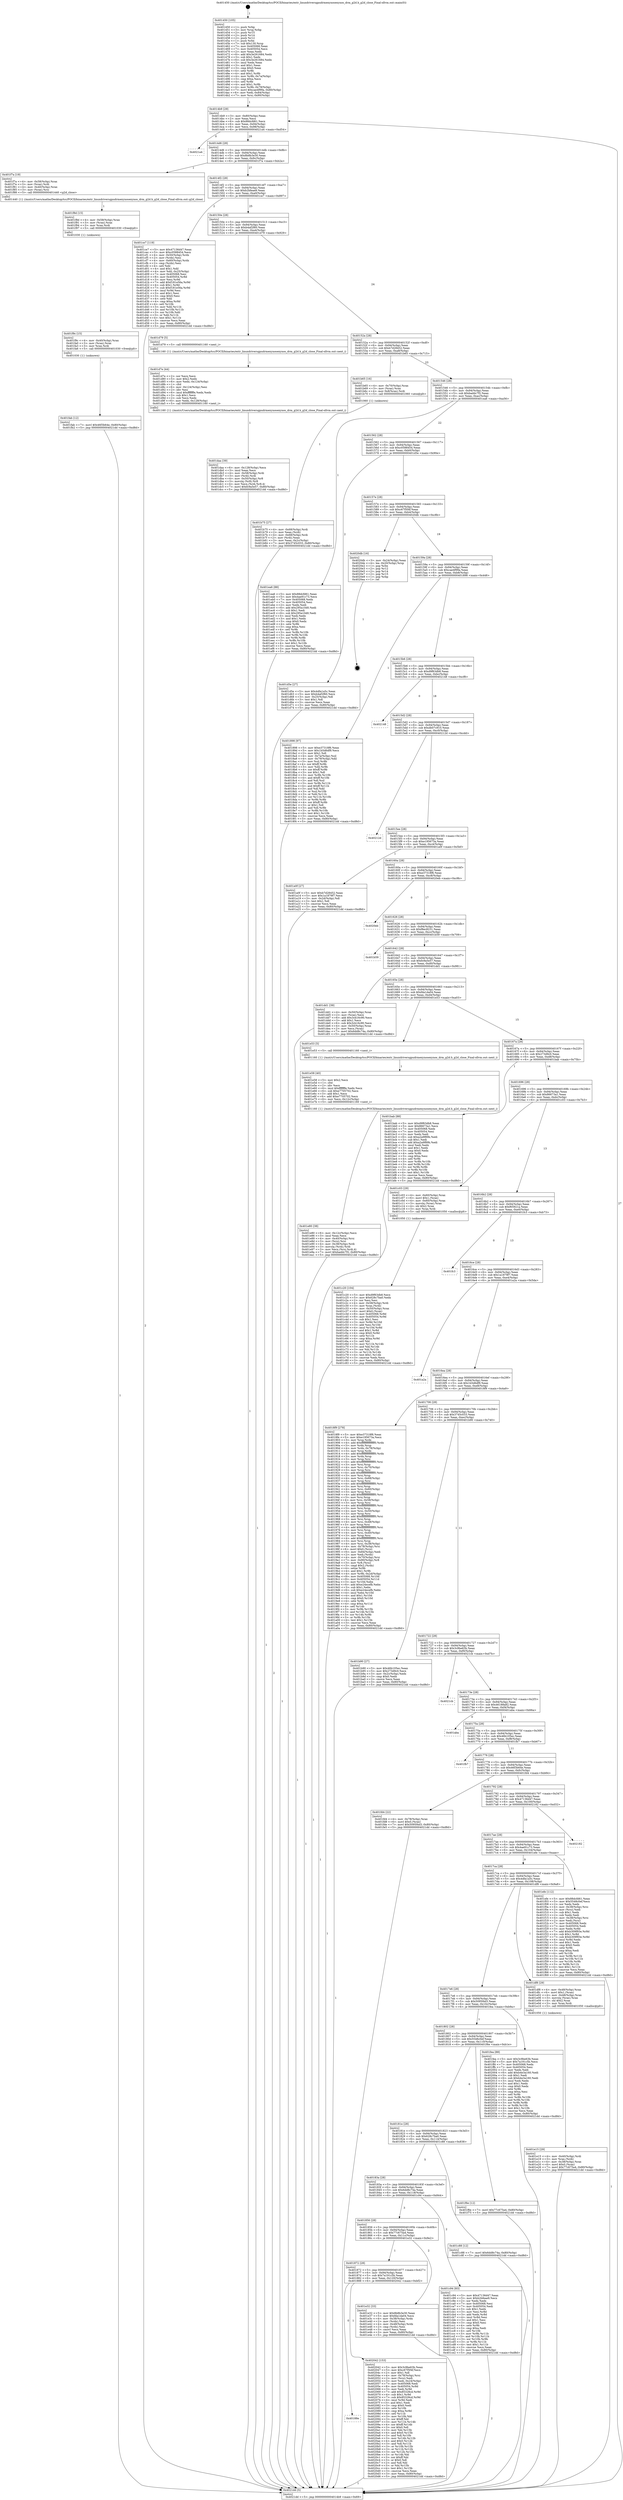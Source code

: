 digraph "0x401450" {
  label = "0x401450 (/mnt/c/Users/mathe/Desktop/tcc/POCII/binaries/extr_linuxdriversgpudrmexynosexynos_drm_g2d.h_g2d_close_Final-ollvm.out::main(0))"
  labelloc = "t"
  node[shape=record]

  Entry [label="",width=0.3,height=0.3,shape=circle,fillcolor=black,style=filled]
  "0x4014b9" [label="{
     0x4014b9 [29]\l
     | [instrs]\l
     &nbsp;&nbsp;0x4014b9 \<+3\>: mov -0x80(%rbp),%eax\l
     &nbsp;&nbsp;0x4014bc \<+2\>: mov %eax,%ecx\l
     &nbsp;&nbsp;0x4014be \<+6\>: sub $0x88dcfd61,%ecx\l
     &nbsp;&nbsp;0x4014c4 \<+6\>: mov %eax,-0x94(%rbp)\l
     &nbsp;&nbsp;0x4014ca \<+6\>: mov %ecx,-0x98(%rbp)\l
     &nbsp;&nbsp;0x4014d0 \<+6\>: je 00000000004021a4 \<main+0xd54\>\l
  }"]
  "0x4021a4" [label="{
     0x4021a4\l
  }", style=dashed]
  "0x4014d6" [label="{
     0x4014d6 [28]\l
     | [instrs]\l
     &nbsp;&nbsp;0x4014d6 \<+5\>: jmp 00000000004014db \<main+0x8b\>\l
     &nbsp;&nbsp;0x4014db \<+6\>: mov -0x94(%rbp),%eax\l
     &nbsp;&nbsp;0x4014e1 \<+5\>: sub $0x8b8b3e30,%eax\l
     &nbsp;&nbsp;0x4014e6 \<+6\>: mov %eax,-0x9c(%rbp)\l
     &nbsp;&nbsp;0x4014ec \<+6\>: je 0000000000401f7a \<main+0xb2a\>\l
  }"]
  Exit [label="",width=0.3,height=0.3,shape=circle,fillcolor=black,style=filled,peripheries=2]
  "0x401f7a" [label="{
     0x401f7a [19]\l
     | [instrs]\l
     &nbsp;&nbsp;0x401f7a \<+4\>: mov -0x58(%rbp),%rax\l
     &nbsp;&nbsp;0x401f7e \<+3\>: mov (%rax),%rdi\l
     &nbsp;&nbsp;0x401f81 \<+4\>: mov -0x40(%rbp),%rax\l
     &nbsp;&nbsp;0x401f85 \<+3\>: mov (%rax),%rsi\l
     &nbsp;&nbsp;0x401f88 \<+5\>: call 0000000000401440 \<g2d_close\>\l
     | [calls]\l
     &nbsp;&nbsp;0x401440 \{1\} (/mnt/c/Users/mathe/Desktop/tcc/POCII/binaries/extr_linuxdriversgpudrmexynosexynos_drm_g2d.h_g2d_close_Final-ollvm.out::g2d_close)\l
  }"]
  "0x4014f2" [label="{
     0x4014f2 [28]\l
     | [instrs]\l
     &nbsp;&nbsp;0x4014f2 \<+5\>: jmp 00000000004014f7 \<main+0xa7\>\l
     &nbsp;&nbsp;0x4014f7 \<+6\>: mov -0x94(%rbp),%eax\l
     &nbsp;&nbsp;0x4014fd \<+5\>: sub $0xb2bfeae9,%eax\l
     &nbsp;&nbsp;0x401502 \<+6\>: mov %eax,-0xa0(%rbp)\l
     &nbsp;&nbsp;0x401508 \<+6\>: je 0000000000401ce7 \<main+0x897\>\l
  }"]
  "0x40188e" [label="{
     0x40188e\l
  }", style=dashed]
  "0x401ce7" [label="{
     0x401ce7 [119]\l
     | [instrs]\l
     &nbsp;&nbsp;0x401ce7 \<+5\>: mov $0x47136d47,%eax\l
     &nbsp;&nbsp;0x401cec \<+5\>: mov $0xc0588454,%ecx\l
     &nbsp;&nbsp;0x401cf1 \<+4\>: mov -0x50(%rbp),%rdx\l
     &nbsp;&nbsp;0x401cf5 \<+2\>: mov (%rdx),%esi\l
     &nbsp;&nbsp;0x401cf7 \<+4\>: mov -0x60(%rbp),%rdx\l
     &nbsp;&nbsp;0x401cfb \<+2\>: cmp (%rdx),%esi\l
     &nbsp;&nbsp;0x401cfd \<+4\>: setl %dil\l
     &nbsp;&nbsp;0x401d01 \<+4\>: and $0x1,%dil\l
     &nbsp;&nbsp;0x401d05 \<+4\>: mov %dil,-0x25(%rbp)\l
     &nbsp;&nbsp;0x401d09 \<+7\>: mov 0x405068,%esi\l
     &nbsp;&nbsp;0x401d10 \<+8\>: mov 0x405054,%r8d\l
     &nbsp;&nbsp;0x401d18 \<+3\>: mov %esi,%r9d\l
     &nbsp;&nbsp;0x401d1b \<+7\>: add $0xf181e56a,%r9d\l
     &nbsp;&nbsp;0x401d22 \<+4\>: sub $0x1,%r9d\l
     &nbsp;&nbsp;0x401d26 \<+7\>: sub $0xf181e56a,%r9d\l
     &nbsp;&nbsp;0x401d2d \<+4\>: imul %r9d,%esi\l
     &nbsp;&nbsp;0x401d31 \<+3\>: and $0x1,%esi\l
     &nbsp;&nbsp;0x401d34 \<+3\>: cmp $0x0,%esi\l
     &nbsp;&nbsp;0x401d37 \<+4\>: sete %dil\l
     &nbsp;&nbsp;0x401d3b \<+4\>: cmp $0xa,%r8d\l
     &nbsp;&nbsp;0x401d3f \<+4\>: setl %r10b\l
     &nbsp;&nbsp;0x401d43 \<+3\>: mov %dil,%r11b\l
     &nbsp;&nbsp;0x401d46 \<+3\>: and %r10b,%r11b\l
     &nbsp;&nbsp;0x401d49 \<+3\>: xor %r10b,%dil\l
     &nbsp;&nbsp;0x401d4c \<+3\>: or %dil,%r11b\l
     &nbsp;&nbsp;0x401d4f \<+4\>: test $0x1,%r11b\l
     &nbsp;&nbsp;0x401d53 \<+3\>: cmovne %ecx,%eax\l
     &nbsp;&nbsp;0x401d56 \<+3\>: mov %eax,-0x80(%rbp)\l
     &nbsp;&nbsp;0x401d59 \<+5\>: jmp 00000000004021dd \<main+0xd8d\>\l
  }"]
  "0x40150e" [label="{
     0x40150e [28]\l
     | [instrs]\l
     &nbsp;&nbsp;0x40150e \<+5\>: jmp 0000000000401513 \<main+0xc3\>\l
     &nbsp;&nbsp;0x401513 \<+6\>: mov -0x94(%rbp),%eax\l
     &nbsp;&nbsp;0x401519 \<+5\>: sub $0xb4af2f60,%eax\l
     &nbsp;&nbsp;0x40151e \<+6\>: mov %eax,-0xa4(%rbp)\l
     &nbsp;&nbsp;0x401524 \<+6\>: je 0000000000401d79 \<main+0x929\>\l
  }"]
  "0x402042" [label="{
     0x402042 [153]\l
     | [instrs]\l
     &nbsp;&nbsp;0x402042 \<+5\>: mov $0x3c9be63b,%eax\l
     &nbsp;&nbsp;0x402047 \<+5\>: mov $0xc67f5f4f,%ecx\l
     &nbsp;&nbsp;0x40204c \<+2\>: mov $0x1,%dl\l
     &nbsp;&nbsp;0x40204e \<+4\>: mov -0x78(%rbp),%rsi\l
     &nbsp;&nbsp;0x402052 \<+2\>: mov (%rsi),%edi\l
     &nbsp;&nbsp;0x402054 \<+3\>: mov %edi,-0x24(%rbp)\l
     &nbsp;&nbsp;0x402057 \<+7\>: mov 0x405068,%edi\l
     &nbsp;&nbsp;0x40205e \<+8\>: mov 0x405054,%r8d\l
     &nbsp;&nbsp;0x402066 \<+3\>: mov %edi,%r9d\l
     &nbsp;&nbsp;0x402069 \<+7\>: add $0x85328cd,%r9d\l
     &nbsp;&nbsp;0x402070 \<+4\>: sub $0x1,%r9d\l
     &nbsp;&nbsp;0x402074 \<+7\>: sub $0x85328cd,%r9d\l
     &nbsp;&nbsp;0x40207b \<+4\>: imul %r9d,%edi\l
     &nbsp;&nbsp;0x40207f \<+3\>: and $0x1,%edi\l
     &nbsp;&nbsp;0x402082 \<+3\>: cmp $0x0,%edi\l
     &nbsp;&nbsp;0x402085 \<+4\>: sete %r10b\l
     &nbsp;&nbsp;0x402089 \<+4\>: cmp $0xa,%r8d\l
     &nbsp;&nbsp;0x40208d \<+4\>: setl %r11b\l
     &nbsp;&nbsp;0x402091 \<+3\>: mov %r10b,%bl\l
     &nbsp;&nbsp;0x402094 \<+3\>: xor $0xff,%bl\l
     &nbsp;&nbsp;0x402097 \<+3\>: mov %r11b,%r14b\l
     &nbsp;&nbsp;0x40209a \<+4\>: xor $0xff,%r14b\l
     &nbsp;&nbsp;0x40209e \<+3\>: xor $0x0,%dl\l
     &nbsp;&nbsp;0x4020a1 \<+3\>: mov %bl,%r15b\l
     &nbsp;&nbsp;0x4020a4 \<+4\>: and $0x0,%r15b\l
     &nbsp;&nbsp;0x4020a8 \<+3\>: and %dl,%r10b\l
     &nbsp;&nbsp;0x4020ab \<+3\>: mov %r14b,%r12b\l
     &nbsp;&nbsp;0x4020ae \<+4\>: and $0x0,%r12b\l
     &nbsp;&nbsp;0x4020b2 \<+3\>: and %dl,%r11b\l
     &nbsp;&nbsp;0x4020b5 \<+3\>: or %r10b,%r15b\l
     &nbsp;&nbsp;0x4020b8 \<+3\>: or %r11b,%r12b\l
     &nbsp;&nbsp;0x4020bb \<+3\>: xor %r12b,%r15b\l
     &nbsp;&nbsp;0x4020be \<+3\>: or %r14b,%bl\l
     &nbsp;&nbsp;0x4020c1 \<+3\>: xor $0xff,%bl\l
     &nbsp;&nbsp;0x4020c4 \<+3\>: or $0x0,%dl\l
     &nbsp;&nbsp;0x4020c7 \<+2\>: and %dl,%bl\l
     &nbsp;&nbsp;0x4020c9 \<+3\>: or %bl,%r15b\l
     &nbsp;&nbsp;0x4020cc \<+4\>: test $0x1,%r15b\l
     &nbsp;&nbsp;0x4020d0 \<+3\>: cmovne %ecx,%eax\l
     &nbsp;&nbsp;0x4020d3 \<+3\>: mov %eax,-0x80(%rbp)\l
     &nbsp;&nbsp;0x4020d6 \<+5\>: jmp 00000000004021dd \<main+0xd8d\>\l
  }"]
  "0x401d79" [label="{
     0x401d79 [5]\l
     | [instrs]\l
     &nbsp;&nbsp;0x401d79 \<+5\>: call 0000000000401160 \<next_i\>\l
     | [calls]\l
     &nbsp;&nbsp;0x401160 \{1\} (/mnt/c/Users/mathe/Desktop/tcc/POCII/binaries/extr_linuxdriversgpudrmexynosexynos_drm_g2d.h_g2d_close_Final-ollvm.out::next_i)\l
  }"]
  "0x40152a" [label="{
     0x40152a [28]\l
     | [instrs]\l
     &nbsp;&nbsp;0x40152a \<+5\>: jmp 000000000040152f \<main+0xdf\>\l
     &nbsp;&nbsp;0x40152f \<+6\>: mov -0x94(%rbp),%eax\l
     &nbsp;&nbsp;0x401535 \<+5\>: sub $0xb7d28452,%eax\l
     &nbsp;&nbsp;0x40153a \<+6\>: mov %eax,-0xa8(%rbp)\l
     &nbsp;&nbsp;0x401540 \<+6\>: je 0000000000401b65 \<main+0x715\>\l
  }"]
  "0x401fab" [label="{
     0x401fab [12]\l
     | [instrs]\l
     &nbsp;&nbsp;0x401fab \<+7\>: movl $0x46f3b64e,-0x80(%rbp)\l
     &nbsp;&nbsp;0x401fb2 \<+5\>: jmp 00000000004021dd \<main+0xd8d\>\l
  }"]
  "0x401b65" [label="{
     0x401b65 [16]\l
     | [instrs]\l
     &nbsp;&nbsp;0x401b65 \<+4\>: mov -0x70(%rbp),%rax\l
     &nbsp;&nbsp;0x401b69 \<+3\>: mov (%rax),%rax\l
     &nbsp;&nbsp;0x401b6c \<+4\>: mov 0x8(%rax),%rdi\l
     &nbsp;&nbsp;0x401b70 \<+5\>: call 0000000000401060 \<atoi@plt\>\l
     | [calls]\l
     &nbsp;&nbsp;0x401060 \{1\} (unknown)\l
  }"]
  "0x401546" [label="{
     0x401546 [28]\l
     | [instrs]\l
     &nbsp;&nbsp;0x401546 \<+5\>: jmp 000000000040154b \<main+0xfb\>\l
     &nbsp;&nbsp;0x40154b \<+6\>: mov -0x94(%rbp),%eax\l
     &nbsp;&nbsp;0x401551 \<+5\>: sub $0xbaddc7f2,%eax\l
     &nbsp;&nbsp;0x401556 \<+6\>: mov %eax,-0xac(%rbp)\l
     &nbsp;&nbsp;0x40155c \<+6\>: je 0000000000401ea6 \<main+0xa56\>\l
  }"]
  "0x401f9c" [label="{
     0x401f9c [15]\l
     | [instrs]\l
     &nbsp;&nbsp;0x401f9c \<+4\>: mov -0x40(%rbp),%rax\l
     &nbsp;&nbsp;0x401fa0 \<+3\>: mov (%rax),%rax\l
     &nbsp;&nbsp;0x401fa3 \<+3\>: mov %rax,%rdi\l
     &nbsp;&nbsp;0x401fa6 \<+5\>: call 0000000000401030 \<free@plt\>\l
     | [calls]\l
     &nbsp;&nbsp;0x401030 \{1\} (unknown)\l
  }"]
  "0x401ea6" [label="{
     0x401ea6 [88]\l
     | [instrs]\l
     &nbsp;&nbsp;0x401ea6 \<+5\>: mov $0x88dcfd61,%eax\l
     &nbsp;&nbsp;0x401eab \<+5\>: mov $0x4ae91c73,%ecx\l
     &nbsp;&nbsp;0x401eb0 \<+7\>: mov 0x405068,%edx\l
     &nbsp;&nbsp;0x401eb7 \<+7\>: mov 0x405054,%esi\l
     &nbsp;&nbsp;0x401ebe \<+2\>: mov %edx,%edi\l
     &nbsp;&nbsp;0x401ec0 \<+6\>: add $0x295a10d0,%edi\l
     &nbsp;&nbsp;0x401ec6 \<+3\>: sub $0x1,%edi\l
     &nbsp;&nbsp;0x401ec9 \<+6\>: sub $0x295a10d0,%edi\l
     &nbsp;&nbsp;0x401ecf \<+3\>: imul %edi,%edx\l
     &nbsp;&nbsp;0x401ed2 \<+3\>: and $0x1,%edx\l
     &nbsp;&nbsp;0x401ed5 \<+3\>: cmp $0x0,%edx\l
     &nbsp;&nbsp;0x401ed8 \<+4\>: sete %r8b\l
     &nbsp;&nbsp;0x401edc \<+3\>: cmp $0xa,%esi\l
     &nbsp;&nbsp;0x401edf \<+4\>: setl %r9b\l
     &nbsp;&nbsp;0x401ee3 \<+3\>: mov %r8b,%r10b\l
     &nbsp;&nbsp;0x401ee6 \<+3\>: and %r9b,%r10b\l
     &nbsp;&nbsp;0x401ee9 \<+3\>: xor %r9b,%r8b\l
     &nbsp;&nbsp;0x401eec \<+3\>: or %r8b,%r10b\l
     &nbsp;&nbsp;0x401eef \<+4\>: test $0x1,%r10b\l
     &nbsp;&nbsp;0x401ef3 \<+3\>: cmovne %ecx,%eax\l
     &nbsp;&nbsp;0x401ef6 \<+3\>: mov %eax,-0x80(%rbp)\l
     &nbsp;&nbsp;0x401ef9 \<+5\>: jmp 00000000004021dd \<main+0xd8d\>\l
  }"]
  "0x401562" [label="{
     0x401562 [28]\l
     | [instrs]\l
     &nbsp;&nbsp;0x401562 \<+5\>: jmp 0000000000401567 \<main+0x117\>\l
     &nbsp;&nbsp;0x401567 \<+6\>: mov -0x94(%rbp),%eax\l
     &nbsp;&nbsp;0x40156d \<+5\>: sub $0xc0588454,%eax\l
     &nbsp;&nbsp;0x401572 \<+6\>: mov %eax,-0xb0(%rbp)\l
     &nbsp;&nbsp;0x401578 \<+6\>: je 0000000000401d5e \<main+0x90e\>\l
  }"]
  "0x401f8d" [label="{
     0x401f8d [15]\l
     | [instrs]\l
     &nbsp;&nbsp;0x401f8d \<+4\>: mov -0x58(%rbp),%rax\l
     &nbsp;&nbsp;0x401f91 \<+3\>: mov (%rax),%rax\l
     &nbsp;&nbsp;0x401f94 \<+3\>: mov %rax,%rdi\l
     &nbsp;&nbsp;0x401f97 \<+5\>: call 0000000000401030 \<free@plt\>\l
     | [calls]\l
     &nbsp;&nbsp;0x401030 \{1\} (unknown)\l
  }"]
  "0x401d5e" [label="{
     0x401d5e [27]\l
     | [instrs]\l
     &nbsp;&nbsp;0x401d5e \<+5\>: mov $0x4dfa1a5c,%eax\l
     &nbsp;&nbsp;0x401d63 \<+5\>: mov $0xb4af2f60,%ecx\l
     &nbsp;&nbsp;0x401d68 \<+3\>: mov -0x25(%rbp),%dl\l
     &nbsp;&nbsp;0x401d6b \<+3\>: test $0x1,%dl\l
     &nbsp;&nbsp;0x401d6e \<+3\>: cmovne %ecx,%eax\l
     &nbsp;&nbsp;0x401d71 \<+3\>: mov %eax,-0x80(%rbp)\l
     &nbsp;&nbsp;0x401d74 \<+5\>: jmp 00000000004021dd \<main+0xd8d\>\l
  }"]
  "0x40157e" [label="{
     0x40157e [28]\l
     | [instrs]\l
     &nbsp;&nbsp;0x40157e \<+5\>: jmp 0000000000401583 \<main+0x133\>\l
     &nbsp;&nbsp;0x401583 \<+6\>: mov -0x94(%rbp),%eax\l
     &nbsp;&nbsp;0x401589 \<+5\>: sub $0xc67f5f4f,%eax\l
     &nbsp;&nbsp;0x40158e \<+6\>: mov %eax,-0xb4(%rbp)\l
     &nbsp;&nbsp;0x401594 \<+6\>: je 00000000004020db \<main+0xc8b\>\l
  }"]
  "0x401e80" [label="{
     0x401e80 [38]\l
     | [instrs]\l
     &nbsp;&nbsp;0x401e80 \<+6\>: mov -0x12c(%rbp),%ecx\l
     &nbsp;&nbsp;0x401e86 \<+3\>: imul %eax,%ecx\l
     &nbsp;&nbsp;0x401e89 \<+4\>: mov -0x40(%rbp),%rsi\l
     &nbsp;&nbsp;0x401e8d \<+3\>: mov (%rsi),%rsi\l
     &nbsp;&nbsp;0x401e90 \<+4\>: mov -0x38(%rbp),%rdi\l
     &nbsp;&nbsp;0x401e94 \<+3\>: movslq (%rdi),%rdi\l
     &nbsp;&nbsp;0x401e97 \<+3\>: mov %ecx,(%rsi,%rdi,4)\l
     &nbsp;&nbsp;0x401e9a \<+7\>: movl $0xbaddc7f2,-0x80(%rbp)\l
     &nbsp;&nbsp;0x401ea1 \<+5\>: jmp 00000000004021dd \<main+0xd8d\>\l
  }"]
  "0x4020db" [label="{
     0x4020db [16]\l
     | [instrs]\l
     &nbsp;&nbsp;0x4020db \<+3\>: mov -0x24(%rbp),%eax\l
     &nbsp;&nbsp;0x4020de \<+4\>: lea -0x20(%rbp),%rsp\l
     &nbsp;&nbsp;0x4020e2 \<+1\>: pop %rbx\l
     &nbsp;&nbsp;0x4020e3 \<+2\>: pop %r12\l
     &nbsp;&nbsp;0x4020e5 \<+2\>: pop %r14\l
     &nbsp;&nbsp;0x4020e7 \<+2\>: pop %r15\l
     &nbsp;&nbsp;0x4020e9 \<+1\>: pop %rbp\l
     &nbsp;&nbsp;0x4020ea \<+1\>: ret\l
  }"]
  "0x40159a" [label="{
     0x40159a [28]\l
     | [instrs]\l
     &nbsp;&nbsp;0x40159a \<+5\>: jmp 000000000040159f \<main+0x14f\>\l
     &nbsp;&nbsp;0x40159f \<+6\>: mov -0x94(%rbp),%eax\l
     &nbsp;&nbsp;0x4015a5 \<+5\>: sub $0xcae4f99a,%eax\l
     &nbsp;&nbsp;0x4015aa \<+6\>: mov %eax,-0xb8(%rbp)\l
     &nbsp;&nbsp;0x4015b0 \<+6\>: je 0000000000401898 \<main+0x448\>\l
  }"]
  "0x401e58" [label="{
     0x401e58 [40]\l
     | [instrs]\l
     &nbsp;&nbsp;0x401e58 \<+5\>: mov $0x2,%ecx\l
     &nbsp;&nbsp;0x401e5d \<+1\>: cltd\l
     &nbsp;&nbsp;0x401e5e \<+2\>: idiv %ecx\l
     &nbsp;&nbsp;0x401e60 \<+6\>: imul $0xfffffffe,%edx,%ecx\l
     &nbsp;&nbsp;0x401e66 \<+6\>: sub $0xe7705702,%ecx\l
     &nbsp;&nbsp;0x401e6c \<+3\>: add $0x1,%ecx\l
     &nbsp;&nbsp;0x401e6f \<+6\>: add $0xe7705702,%ecx\l
     &nbsp;&nbsp;0x401e75 \<+6\>: mov %ecx,-0x12c(%rbp)\l
     &nbsp;&nbsp;0x401e7b \<+5\>: call 0000000000401160 \<next_i\>\l
     | [calls]\l
     &nbsp;&nbsp;0x401160 \{1\} (/mnt/c/Users/mathe/Desktop/tcc/POCII/binaries/extr_linuxdriversgpudrmexynosexynos_drm_g2d.h_g2d_close_Final-ollvm.out::next_i)\l
  }"]
  "0x401898" [label="{
     0x401898 [97]\l
     | [instrs]\l
     &nbsp;&nbsp;0x401898 \<+5\>: mov $0xe37318f6,%eax\l
     &nbsp;&nbsp;0x40189d \<+5\>: mov $0x1b5d6df9,%ecx\l
     &nbsp;&nbsp;0x4018a2 \<+2\>: mov $0x1,%dl\l
     &nbsp;&nbsp;0x4018a4 \<+4\>: mov -0x7a(%rbp),%sil\l
     &nbsp;&nbsp;0x4018a8 \<+4\>: mov -0x79(%rbp),%dil\l
     &nbsp;&nbsp;0x4018ac \<+3\>: mov %sil,%r8b\l
     &nbsp;&nbsp;0x4018af \<+4\>: xor $0xff,%r8b\l
     &nbsp;&nbsp;0x4018b3 \<+3\>: mov %dil,%r9b\l
     &nbsp;&nbsp;0x4018b6 \<+4\>: xor $0xff,%r9b\l
     &nbsp;&nbsp;0x4018ba \<+3\>: xor $0x1,%dl\l
     &nbsp;&nbsp;0x4018bd \<+3\>: mov %r8b,%r10b\l
     &nbsp;&nbsp;0x4018c0 \<+4\>: and $0xff,%r10b\l
     &nbsp;&nbsp;0x4018c4 \<+3\>: and %dl,%sil\l
     &nbsp;&nbsp;0x4018c7 \<+3\>: mov %r9b,%r11b\l
     &nbsp;&nbsp;0x4018ca \<+4\>: and $0xff,%r11b\l
     &nbsp;&nbsp;0x4018ce \<+3\>: and %dl,%dil\l
     &nbsp;&nbsp;0x4018d1 \<+3\>: or %sil,%r10b\l
     &nbsp;&nbsp;0x4018d4 \<+3\>: or %dil,%r11b\l
     &nbsp;&nbsp;0x4018d7 \<+3\>: xor %r11b,%r10b\l
     &nbsp;&nbsp;0x4018da \<+3\>: or %r9b,%r8b\l
     &nbsp;&nbsp;0x4018dd \<+4\>: xor $0xff,%r8b\l
     &nbsp;&nbsp;0x4018e1 \<+3\>: or $0x1,%dl\l
     &nbsp;&nbsp;0x4018e4 \<+3\>: and %dl,%r8b\l
     &nbsp;&nbsp;0x4018e7 \<+3\>: or %r8b,%r10b\l
     &nbsp;&nbsp;0x4018ea \<+4\>: test $0x1,%r10b\l
     &nbsp;&nbsp;0x4018ee \<+3\>: cmovne %ecx,%eax\l
     &nbsp;&nbsp;0x4018f1 \<+3\>: mov %eax,-0x80(%rbp)\l
     &nbsp;&nbsp;0x4018f4 \<+5\>: jmp 00000000004021dd \<main+0xd8d\>\l
  }"]
  "0x4015b6" [label="{
     0x4015b6 [28]\l
     | [instrs]\l
     &nbsp;&nbsp;0x4015b6 \<+5\>: jmp 00000000004015bb \<main+0x16b\>\l
     &nbsp;&nbsp;0x4015bb \<+6\>: mov -0x94(%rbp),%eax\l
     &nbsp;&nbsp;0x4015c1 \<+5\>: sub $0xd9f63db8,%eax\l
     &nbsp;&nbsp;0x4015c6 \<+6\>: mov %eax,-0xbc(%rbp)\l
     &nbsp;&nbsp;0x4015cc \<+6\>: je 0000000000402148 \<main+0xcf8\>\l
  }"]
  "0x4021dd" [label="{
     0x4021dd [5]\l
     | [instrs]\l
     &nbsp;&nbsp;0x4021dd \<+5\>: jmp 00000000004014b9 \<main+0x69\>\l
  }"]
  "0x401450" [label="{
     0x401450 [105]\l
     | [instrs]\l
     &nbsp;&nbsp;0x401450 \<+1\>: push %rbp\l
     &nbsp;&nbsp;0x401451 \<+3\>: mov %rsp,%rbp\l
     &nbsp;&nbsp;0x401454 \<+2\>: push %r15\l
     &nbsp;&nbsp;0x401456 \<+2\>: push %r14\l
     &nbsp;&nbsp;0x401458 \<+2\>: push %r12\l
     &nbsp;&nbsp;0x40145a \<+1\>: push %rbx\l
     &nbsp;&nbsp;0x40145b \<+7\>: sub $0x130,%rsp\l
     &nbsp;&nbsp;0x401462 \<+7\>: mov 0x405068,%eax\l
     &nbsp;&nbsp;0x401469 \<+7\>: mov 0x405054,%ecx\l
     &nbsp;&nbsp;0x401470 \<+2\>: mov %eax,%edx\l
     &nbsp;&nbsp;0x401472 \<+6\>: add $0x3e261684,%edx\l
     &nbsp;&nbsp;0x401478 \<+3\>: sub $0x1,%edx\l
     &nbsp;&nbsp;0x40147b \<+6\>: sub $0x3e261684,%edx\l
     &nbsp;&nbsp;0x401481 \<+3\>: imul %edx,%eax\l
     &nbsp;&nbsp;0x401484 \<+3\>: and $0x1,%eax\l
     &nbsp;&nbsp;0x401487 \<+3\>: cmp $0x0,%eax\l
     &nbsp;&nbsp;0x40148a \<+4\>: sete %r8b\l
     &nbsp;&nbsp;0x40148e \<+4\>: and $0x1,%r8b\l
     &nbsp;&nbsp;0x401492 \<+4\>: mov %r8b,-0x7a(%rbp)\l
     &nbsp;&nbsp;0x401496 \<+3\>: cmp $0xa,%ecx\l
     &nbsp;&nbsp;0x401499 \<+4\>: setl %r8b\l
     &nbsp;&nbsp;0x40149d \<+4\>: and $0x1,%r8b\l
     &nbsp;&nbsp;0x4014a1 \<+4\>: mov %r8b,-0x79(%rbp)\l
     &nbsp;&nbsp;0x4014a5 \<+7\>: movl $0xcae4f99a,-0x80(%rbp)\l
     &nbsp;&nbsp;0x4014ac \<+6\>: mov %edi,-0x84(%rbp)\l
     &nbsp;&nbsp;0x4014b2 \<+7\>: mov %rsi,-0x90(%rbp)\l
  }"]
  "0x401872" [label="{
     0x401872 [28]\l
     | [instrs]\l
     &nbsp;&nbsp;0x401872 \<+5\>: jmp 0000000000401877 \<main+0x427\>\l
     &nbsp;&nbsp;0x401877 \<+6\>: mov -0x94(%rbp),%eax\l
     &nbsp;&nbsp;0x40187d \<+5\>: sub $0x7a191c5b,%eax\l
     &nbsp;&nbsp;0x401882 \<+6\>: mov %eax,-0x120(%rbp)\l
     &nbsp;&nbsp;0x401888 \<+6\>: je 0000000000402042 \<main+0xbf2\>\l
  }"]
  "0x402148" [label="{
     0x402148\l
  }", style=dashed]
  "0x4015d2" [label="{
     0x4015d2 [28]\l
     | [instrs]\l
     &nbsp;&nbsp;0x4015d2 \<+5\>: jmp 00000000004015d7 \<main+0x187\>\l
     &nbsp;&nbsp;0x4015d7 \<+6\>: mov -0x94(%rbp),%eax\l
     &nbsp;&nbsp;0x4015dd \<+5\>: sub $0xdb07c910,%eax\l
     &nbsp;&nbsp;0x4015e2 \<+6\>: mov %eax,-0xc0(%rbp)\l
     &nbsp;&nbsp;0x4015e8 \<+6\>: je 000000000040212d \<main+0xcdd\>\l
  }"]
  "0x401e32" [label="{
     0x401e32 [33]\l
     | [instrs]\l
     &nbsp;&nbsp;0x401e32 \<+5\>: mov $0x8b8b3e30,%eax\l
     &nbsp;&nbsp;0x401e37 \<+5\>: mov $0xfda1da04,%ecx\l
     &nbsp;&nbsp;0x401e3c \<+4\>: mov -0x38(%rbp),%rdx\l
     &nbsp;&nbsp;0x401e40 \<+2\>: mov (%rdx),%esi\l
     &nbsp;&nbsp;0x401e42 \<+4\>: mov -0x48(%rbp),%rdx\l
     &nbsp;&nbsp;0x401e46 \<+2\>: cmp (%rdx),%esi\l
     &nbsp;&nbsp;0x401e48 \<+3\>: cmovl %ecx,%eax\l
     &nbsp;&nbsp;0x401e4b \<+3\>: mov %eax,-0x80(%rbp)\l
     &nbsp;&nbsp;0x401e4e \<+5\>: jmp 00000000004021dd \<main+0xd8d\>\l
  }"]
  "0x40212d" [label="{
     0x40212d\l
  }", style=dashed]
  "0x4015ee" [label="{
     0x4015ee [28]\l
     | [instrs]\l
     &nbsp;&nbsp;0x4015ee \<+5\>: jmp 00000000004015f3 \<main+0x1a3\>\l
     &nbsp;&nbsp;0x4015f3 \<+6\>: mov -0x94(%rbp),%eax\l
     &nbsp;&nbsp;0x4015f9 \<+5\>: sub $0xe195673a,%eax\l
     &nbsp;&nbsp;0x4015fe \<+6\>: mov %eax,-0xc4(%rbp)\l
     &nbsp;&nbsp;0x401604 \<+6\>: je 0000000000401a0f \<main+0x5bf\>\l
  }"]
  "0x401e15" [label="{
     0x401e15 [29]\l
     | [instrs]\l
     &nbsp;&nbsp;0x401e15 \<+4\>: mov -0x40(%rbp),%rdi\l
     &nbsp;&nbsp;0x401e19 \<+3\>: mov %rax,(%rdi)\l
     &nbsp;&nbsp;0x401e1c \<+4\>: mov -0x38(%rbp),%rax\l
     &nbsp;&nbsp;0x401e20 \<+6\>: movl $0x0,(%rax)\l
     &nbsp;&nbsp;0x401e26 \<+7\>: movl $0x77c675a4,-0x80(%rbp)\l
     &nbsp;&nbsp;0x401e2d \<+5\>: jmp 00000000004021dd \<main+0xd8d\>\l
  }"]
  "0x401a0f" [label="{
     0x401a0f [27]\l
     | [instrs]\l
     &nbsp;&nbsp;0x401a0f \<+5\>: mov $0xb7d28452,%eax\l
     &nbsp;&nbsp;0x401a14 \<+5\>: mov $0x1a1879f7,%ecx\l
     &nbsp;&nbsp;0x401a19 \<+3\>: mov -0x2d(%rbp),%dl\l
     &nbsp;&nbsp;0x401a1c \<+3\>: test $0x1,%dl\l
     &nbsp;&nbsp;0x401a1f \<+3\>: cmovne %ecx,%eax\l
     &nbsp;&nbsp;0x401a22 \<+3\>: mov %eax,-0x80(%rbp)\l
     &nbsp;&nbsp;0x401a25 \<+5\>: jmp 00000000004021dd \<main+0xd8d\>\l
  }"]
  "0x40160a" [label="{
     0x40160a [28]\l
     | [instrs]\l
     &nbsp;&nbsp;0x40160a \<+5\>: jmp 000000000040160f \<main+0x1bf\>\l
     &nbsp;&nbsp;0x40160f \<+6\>: mov -0x94(%rbp),%eax\l
     &nbsp;&nbsp;0x401615 \<+5\>: sub $0xe37318f6,%eax\l
     &nbsp;&nbsp;0x40161a \<+6\>: mov %eax,-0xc8(%rbp)\l
     &nbsp;&nbsp;0x401620 \<+6\>: je 00000000004020eb \<main+0xc9b\>\l
  }"]
  "0x401daa" [label="{
     0x401daa [39]\l
     | [instrs]\l
     &nbsp;&nbsp;0x401daa \<+6\>: mov -0x128(%rbp),%ecx\l
     &nbsp;&nbsp;0x401db0 \<+3\>: imul %eax,%ecx\l
     &nbsp;&nbsp;0x401db3 \<+4\>: mov -0x58(%rbp),%rdi\l
     &nbsp;&nbsp;0x401db7 \<+3\>: mov (%rdi),%rdi\l
     &nbsp;&nbsp;0x401dba \<+4\>: mov -0x50(%rbp),%r8\l
     &nbsp;&nbsp;0x401dbe \<+3\>: movslq (%r8),%r8\l
     &nbsp;&nbsp;0x401dc1 \<+4\>: mov %ecx,(%rdi,%r8,4)\l
     &nbsp;&nbsp;0x401dc5 \<+7\>: movl $0xfc9a5e57,-0x80(%rbp)\l
     &nbsp;&nbsp;0x401dcc \<+5\>: jmp 00000000004021dd \<main+0xd8d\>\l
  }"]
  "0x4020eb" [label="{
     0x4020eb\l
  }", style=dashed]
  "0x401626" [label="{
     0x401626 [28]\l
     | [instrs]\l
     &nbsp;&nbsp;0x401626 \<+5\>: jmp 000000000040162b \<main+0x1db\>\l
     &nbsp;&nbsp;0x40162b \<+6\>: mov -0x94(%rbp),%eax\l
     &nbsp;&nbsp;0x401631 \<+5\>: sub $0xf8ec8231,%eax\l
     &nbsp;&nbsp;0x401636 \<+6\>: mov %eax,-0xcc(%rbp)\l
     &nbsp;&nbsp;0x40163c \<+6\>: je 0000000000401b59 \<main+0x709\>\l
  }"]
  "0x401d7e" [label="{
     0x401d7e [44]\l
     | [instrs]\l
     &nbsp;&nbsp;0x401d7e \<+2\>: xor %ecx,%ecx\l
     &nbsp;&nbsp;0x401d80 \<+5\>: mov $0x2,%edx\l
     &nbsp;&nbsp;0x401d85 \<+6\>: mov %edx,-0x124(%rbp)\l
     &nbsp;&nbsp;0x401d8b \<+1\>: cltd\l
     &nbsp;&nbsp;0x401d8c \<+6\>: mov -0x124(%rbp),%esi\l
     &nbsp;&nbsp;0x401d92 \<+2\>: idiv %esi\l
     &nbsp;&nbsp;0x401d94 \<+6\>: imul $0xfffffffe,%edx,%edx\l
     &nbsp;&nbsp;0x401d9a \<+3\>: sub $0x1,%ecx\l
     &nbsp;&nbsp;0x401d9d \<+2\>: sub %ecx,%edx\l
     &nbsp;&nbsp;0x401d9f \<+6\>: mov %edx,-0x128(%rbp)\l
     &nbsp;&nbsp;0x401da5 \<+5\>: call 0000000000401160 \<next_i\>\l
     | [calls]\l
     &nbsp;&nbsp;0x401160 \{1\} (/mnt/c/Users/mathe/Desktop/tcc/POCII/binaries/extr_linuxdriversgpudrmexynosexynos_drm_g2d.h_g2d_close_Final-ollvm.out::next_i)\l
  }"]
  "0x401b59" [label="{
     0x401b59\l
  }", style=dashed]
  "0x401642" [label="{
     0x401642 [28]\l
     | [instrs]\l
     &nbsp;&nbsp;0x401642 \<+5\>: jmp 0000000000401647 \<main+0x1f7\>\l
     &nbsp;&nbsp;0x401647 \<+6\>: mov -0x94(%rbp),%eax\l
     &nbsp;&nbsp;0x40164d \<+5\>: sub $0xfc9a5e57,%eax\l
     &nbsp;&nbsp;0x401652 \<+6\>: mov %eax,-0xd0(%rbp)\l
     &nbsp;&nbsp;0x401658 \<+6\>: je 0000000000401dd1 \<main+0x981\>\l
  }"]
  "0x401856" [label="{
     0x401856 [28]\l
     | [instrs]\l
     &nbsp;&nbsp;0x401856 \<+5\>: jmp 000000000040185b \<main+0x40b\>\l
     &nbsp;&nbsp;0x40185b \<+6\>: mov -0x94(%rbp),%eax\l
     &nbsp;&nbsp;0x401861 \<+5\>: sub $0x77c675a4,%eax\l
     &nbsp;&nbsp;0x401866 \<+6\>: mov %eax,-0x11c(%rbp)\l
     &nbsp;&nbsp;0x40186c \<+6\>: je 0000000000401e32 \<main+0x9e2\>\l
  }"]
  "0x401dd1" [label="{
     0x401dd1 [39]\l
     | [instrs]\l
     &nbsp;&nbsp;0x401dd1 \<+4\>: mov -0x50(%rbp),%rax\l
     &nbsp;&nbsp;0x401dd5 \<+2\>: mov (%rax),%ecx\l
     &nbsp;&nbsp;0x401dd7 \<+6\>: add $0x3cb16c90,%ecx\l
     &nbsp;&nbsp;0x401ddd \<+3\>: add $0x1,%ecx\l
     &nbsp;&nbsp;0x401de0 \<+6\>: sub $0x3cb16c90,%ecx\l
     &nbsp;&nbsp;0x401de6 \<+4\>: mov -0x50(%rbp),%rax\l
     &nbsp;&nbsp;0x401dea \<+2\>: mov %ecx,(%rax)\l
     &nbsp;&nbsp;0x401dec \<+7\>: movl $0x6dd8c74a,-0x80(%rbp)\l
     &nbsp;&nbsp;0x401df3 \<+5\>: jmp 00000000004021dd \<main+0xd8d\>\l
  }"]
  "0x40165e" [label="{
     0x40165e [28]\l
     | [instrs]\l
     &nbsp;&nbsp;0x40165e \<+5\>: jmp 0000000000401663 \<main+0x213\>\l
     &nbsp;&nbsp;0x401663 \<+6\>: mov -0x94(%rbp),%eax\l
     &nbsp;&nbsp;0x401669 \<+5\>: sub $0xfda1da04,%eax\l
     &nbsp;&nbsp;0x40166e \<+6\>: mov %eax,-0xd4(%rbp)\l
     &nbsp;&nbsp;0x401674 \<+6\>: je 0000000000401e53 \<main+0xa03\>\l
  }"]
  "0x401c94" [label="{
     0x401c94 [83]\l
     | [instrs]\l
     &nbsp;&nbsp;0x401c94 \<+5\>: mov $0x47136d47,%eax\l
     &nbsp;&nbsp;0x401c99 \<+5\>: mov $0xb2bfeae9,%ecx\l
     &nbsp;&nbsp;0x401c9e \<+2\>: xor %edx,%edx\l
     &nbsp;&nbsp;0x401ca0 \<+7\>: mov 0x405068,%esi\l
     &nbsp;&nbsp;0x401ca7 \<+7\>: mov 0x405054,%edi\l
     &nbsp;&nbsp;0x401cae \<+3\>: sub $0x1,%edx\l
     &nbsp;&nbsp;0x401cb1 \<+3\>: mov %esi,%r8d\l
     &nbsp;&nbsp;0x401cb4 \<+3\>: add %edx,%r8d\l
     &nbsp;&nbsp;0x401cb7 \<+4\>: imul %r8d,%esi\l
     &nbsp;&nbsp;0x401cbb \<+3\>: and $0x1,%esi\l
     &nbsp;&nbsp;0x401cbe \<+3\>: cmp $0x0,%esi\l
     &nbsp;&nbsp;0x401cc1 \<+4\>: sete %r9b\l
     &nbsp;&nbsp;0x401cc5 \<+3\>: cmp $0xa,%edi\l
     &nbsp;&nbsp;0x401cc8 \<+4\>: setl %r10b\l
     &nbsp;&nbsp;0x401ccc \<+3\>: mov %r9b,%r11b\l
     &nbsp;&nbsp;0x401ccf \<+3\>: and %r10b,%r11b\l
     &nbsp;&nbsp;0x401cd2 \<+3\>: xor %r10b,%r9b\l
     &nbsp;&nbsp;0x401cd5 \<+3\>: or %r9b,%r11b\l
     &nbsp;&nbsp;0x401cd8 \<+4\>: test $0x1,%r11b\l
     &nbsp;&nbsp;0x401cdc \<+3\>: cmovne %ecx,%eax\l
     &nbsp;&nbsp;0x401cdf \<+3\>: mov %eax,-0x80(%rbp)\l
     &nbsp;&nbsp;0x401ce2 \<+5\>: jmp 00000000004021dd \<main+0xd8d\>\l
  }"]
  "0x401e53" [label="{
     0x401e53 [5]\l
     | [instrs]\l
     &nbsp;&nbsp;0x401e53 \<+5\>: call 0000000000401160 \<next_i\>\l
     | [calls]\l
     &nbsp;&nbsp;0x401160 \{1\} (/mnt/c/Users/mathe/Desktop/tcc/POCII/binaries/extr_linuxdriversgpudrmexynosexynos_drm_g2d.h_g2d_close_Final-ollvm.out::next_i)\l
  }"]
  "0x40167a" [label="{
     0x40167a [28]\l
     | [instrs]\l
     &nbsp;&nbsp;0x40167a \<+5\>: jmp 000000000040167f \<main+0x22f\>\l
     &nbsp;&nbsp;0x40167f \<+6\>: mov -0x94(%rbp),%eax\l
     &nbsp;&nbsp;0x401685 \<+5\>: sub $0x273d9c0,%eax\l
     &nbsp;&nbsp;0x40168a \<+6\>: mov %eax,-0xd8(%rbp)\l
     &nbsp;&nbsp;0x401690 \<+6\>: je 0000000000401bab \<main+0x75b\>\l
  }"]
  "0x40183a" [label="{
     0x40183a [28]\l
     | [instrs]\l
     &nbsp;&nbsp;0x40183a \<+5\>: jmp 000000000040183f \<main+0x3ef\>\l
     &nbsp;&nbsp;0x40183f \<+6\>: mov -0x94(%rbp),%eax\l
     &nbsp;&nbsp;0x401845 \<+5\>: sub $0x6dd8c74a,%eax\l
     &nbsp;&nbsp;0x40184a \<+6\>: mov %eax,-0x118(%rbp)\l
     &nbsp;&nbsp;0x401850 \<+6\>: je 0000000000401c94 \<main+0x844\>\l
  }"]
  "0x401bab" [label="{
     0x401bab [88]\l
     | [instrs]\l
     &nbsp;&nbsp;0x401bab \<+5\>: mov $0xd9f63db8,%eax\l
     &nbsp;&nbsp;0x401bb0 \<+5\>: mov $0x86673a1,%ecx\l
     &nbsp;&nbsp;0x401bb5 \<+7\>: mov 0x405068,%edx\l
     &nbsp;&nbsp;0x401bbc \<+7\>: mov 0x405054,%esi\l
     &nbsp;&nbsp;0x401bc3 \<+2\>: mov %edx,%edi\l
     &nbsp;&nbsp;0x401bc5 \<+6\>: sub $0xa2a9f89b,%edi\l
     &nbsp;&nbsp;0x401bcb \<+3\>: sub $0x1,%edi\l
     &nbsp;&nbsp;0x401bce \<+6\>: add $0xa2a9f89b,%edi\l
     &nbsp;&nbsp;0x401bd4 \<+3\>: imul %edi,%edx\l
     &nbsp;&nbsp;0x401bd7 \<+3\>: and $0x1,%edx\l
     &nbsp;&nbsp;0x401bda \<+3\>: cmp $0x0,%edx\l
     &nbsp;&nbsp;0x401bdd \<+4\>: sete %r8b\l
     &nbsp;&nbsp;0x401be1 \<+3\>: cmp $0xa,%esi\l
     &nbsp;&nbsp;0x401be4 \<+4\>: setl %r9b\l
     &nbsp;&nbsp;0x401be8 \<+3\>: mov %r8b,%r10b\l
     &nbsp;&nbsp;0x401beb \<+3\>: and %r9b,%r10b\l
     &nbsp;&nbsp;0x401bee \<+3\>: xor %r9b,%r8b\l
     &nbsp;&nbsp;0x401bf1 \<+3\>: or %r8b,%r10b\l
     &nbsp;&nbsp;0x401bf4 \<+4\>: test $0x1,%r10b\l
     &nbsp;&nbsp;0x401bf8 \<+3\>: cmovne %ecx,%eax\l
     &nbsp;&nbsp;0x401bfb \<+3\>: mov %eax,-0x80(%rbp)\l
     &nbsp;&nbsp;0x401bfe \<+5\>: jmp 00000000004021dd \<main+0xd8d\>\l
  }"]
  "0x401696" [label="{
     0x401696 [28]\l
     | [instrs]\l
     &nbsp;&nbsp;0x401696 \<+5\>: jmp 000000000040169b \<main+0x24b\>\l
     &nbsp;&nbsp;0x40169b \<+6\>: mov -0x94(%rbp),%eax\l
     &nbsp;&nbsp;0x4016a1 \<+5\>: sub $0x86673a1,%eax\l
     &nbsp;&nbsp;0x4016a6 \<+6\>: mov %eax,-0xdc(%rbp)\l
     &nbsp;&nbsp;0x4016ac \<+6\>: je 0000000000401c03 \<main+0x7b3\>\l
  }"]
  "0x401c88" [label="{
     0x401c88 [12]\l
     | [instrs]\l
     &nbsp;&nbsp;0x401c88 \<+7\>: movl $0x6dd8c74a,-0x80(%rbp)\l
     &nbsp;&nbsp;0x401c8f \<+5\>: jmp 00000000004021dd \<main+0xd8d\>\l
  }"]
  "0x401c03" [label="{
     0x401c03 [29]\l
     | [instrs]\l
     &nbsp;&nbsp;0x401c03 \<+4\>: mov -0x60(%rbp),%rax\l
     &nbsp;&nbsp;0x401c07 \<+6\>: movl $0x1,(%rax)\l
     &nbsp;&nbsp;0x401c0d \<+4\>: mov -0x60(%rbp),%rax\l
     &nbsp;&nbsp;0x401c11 \<+3\>: movslq (%rax),%rax\l
     &nbsp;&nbsp;0x401c14 \<+4\>: shl $0x2,%rax\l
     &nbsp;&nbsp;0x401c18 \<+3\>: mov %rax,%rdi\l
     &nbsp;&nbsp;0x401c1b \<+5\>: call 0000000000401050 \<malloc@plt\>\l
     | [calls]\l
     &nbsp;&nbsp;0x401050 \{1\} (unknown)\l
  }"]
  "0x4016b2" [label="{
     0x4016b2 [28]\l
     | [instrs]\l
     &nbsp;&nbsp;0x4016b2 \<+5\>: jmp 00000000004016b7 \<main+0x267\>\l
     &nbsp;&nbsp;0x4016b7 \<+6\>: mov -0x94(%rbp),%eax\l
     &nbsp;&nbsp;0x4016bd \<+5\>: sub $0xf65921a,%eax\l
     &nbsp;&nbsp;0x4016c2 \<+6\>: mov %eax,-0xe0(%rbp)\l
     &nbsp;&nbsp;0x4016c8 \<+6\>: je 0000000000401fc3 \<main+0xb73\>\l
  }"]
  "0x40181e" [label="{
     0x40181e [28]\l
     | [instrs]\l
     &nbsp;&nbsp;0x40181e \<+5\>: jmp 0000000000401823 \<main+0x3d3\>\l
     &nbsp;&nbsp;0x401823 \<+6\>: mov -0x94(%rbp),%eax\l
     &nbsp;&nbsp;0x401829 \<+5\>: sub $0x628c7ba0,%eax\l
     &nbsp;&nbsp;0x40182e \<+6\>: mov %eax,-0x114(%rbp)\l
     &nbsp;&nbsp;0x401834 \<+6\>: je 0000000000401c88 \<main+0x838\>\l
  }"]
  "0x401fc3" [label="{
     0x401fc3\l
  }", style=dashed]
  "0x4016ce" [label="{
     0x4016ce [28]\l
     | [instrs]\l
     &nbsp;&nbsp;0x4016ce \<+5\>: jmp 00000000004016d3 \<main+0x283\>\l
     &nbsp;&nbsp;0x4016d3 \<+6\>: mov -0x94(%rbp),%eax\l
     &nbsp;&nbsp;0x4016d9 \<+5\>: sub $0x1a1879f7,%eax\l
     &nbsp;&nbsp;0x4016de \<+6\>: mov %eax,-0xe4(%rbp)\l
     &nbsp;&nbsp;0x4016e4 \<+6\>: je 0000000000401a2a \<main+0x5da\>\l
  }"]
  "0x401f6e" [label="{
     0x401f6e [12]\l
     | [instrs]\l
     &nbsp;&nbsp;0x401f6e \<+7\>: movl $0x77c675a4,-0x80(%rbp)\l
     &nbsp;&nbsp;0x401f75 \<+5\>: jmp 00000000004021dd \<main+0xd8d\>\l
  }"]
  "0x401a2a" [label="{
     0x401a2a\l
  }", style=dashed]
  "0x4016ea" [label="{
     0x4016ea [28]\l
     | [instrs]\l
     &nbsp;&nbsp;0x4016ea \<+5\>: jmp 00000000004016ef \<main+0x29f\>\l
     &nbsp;&nbsp;0x4016ef \<+6\>: mov -0x94(%rbp),%eax\l
     &nbsp;&nbsp;0x4016f5 \<+5\>: sub $0x1b5d6df9,%eax\l
     &nbsp;&nbsp;0x4016fa \<+6\>: mov %eax,-0xe8(%rbp)\l
     &nbsp;&nbsp;0x401700 \<+6\>: je 00000000004018f9 \<main+0x4a9\>\l
  }"]
  "0x401802" [label="{
     0x401802 [28]\l
     | [instrs]\l
     &nbsp;&nbsp;0x401802 \<+5\>: jmp 0000000000401807 \<main+0x3b7\>\l
     &nbsp;&nbsp;0x401807 \<+6\>: mov -0x94(%rbp),%eax\l
     &nbsp;&nbsp;0x40180d \<+5\>: sub $0x5548c0ef,%eax\l
     &nbsp;&nbsp;0x401812 \<+6\>: mov %eax,-0x110(%rbp)\l
     &nbsp;&nbsp;0x401818 \<+6\>: je 0000000000401f6e \<main+0xb1e\>\l
  }"]
  "0x4018f9" [label="{
     0x4018f9 [278]\l
     | [instrs]\l
     &nbsp;&nbsp;0x4018f9 \<+5\>: mov $0xe37318f6,%eax\l
     &nbsp;&nbsp;0x4018fe \<+5\>: mov $0xe195673a,%ecx\l
     &nbsp;&nbsp;0x401903 \<+3\>: mov %rsp,%rdx\l
     &nbsp;&nbsp;0x401906 \<+4\>: add $0xfffffffffffffff0,%rdx\l
     &nbsp;&nbsp;0x40190a \<+3\>: mov %rdx,%rsp\l
     &nbsp;&nbsp;0x40190d \<+4\>: mov %rdx,-0x78(%rbp)\l
     &nbsp;&nbsp;0x401911 \<+3\>: mov %rsp,%rdx\l
     &nbsp;&nbsp;0x401914 \<+4\>: add $0xfffffffffffffff0,%rdx\l
     &nbsp;&nbsp;0x401918 \<+3\>: mov %rdx,%rsp\l
     &nbsp;&nbsp;0x40191b \<+3\>: mov %rsp,%rsi\l
     &nbsp;&nbsp;0x40191e \<+4\>: add $0xfffffffffffffff0,%rsi\l
     &nbsp;&nbsp;0x401922 \<+3\>: mov %rsi,%rsp\l
     &nbsp;&nbsp;0x401925 \<+4\>: mov %rsi,-0x70(%rbp)\l
     &nbsp;&nbsp;0x401929 \<+3\>: mov %rsp,%rsi\l
     &nbsp;&nbsp;0x40192c \<+4\>: add $0xfffffffffffffff0,%rsi\l
     &nbsp;&nbsp;0x401930 \<+3\>: mov %rsi,%rsp\l
     &nbsp;&nbsp;0x401933 \<+4\>: mov %rsi,-0x68(%rbp)\l
     &nbsp;&nbsp;0x401937 \<+3\>: mov %rsp,%rsi\l
     &nbsp;&nbsp;0x40193a \<+4\>: add $0xfffffffffffffff0,%rsi\l
     &nbsp;&nbsp;0x40193e \<+3\>: mov %rsi,%rsp\l
     &nbsp;&nbsp;0x401941 \<+4\>: mov %rsi,-0x60(%rbp)\l
     &nbsp;&nbsp;0x401945 \<+3\>: mov %rsp,%rsi\l
     &nbsp;&nbsp;0x401948 \<+4\>: add $0xfffffffffffffff0,%rsi\l
     &nbsp;&nbsp;0x40194c \<+3\>: mov %rsi,%rsp\l
     &nbsp;&nbsp;0x40194f \<+4\>: mov %rsi,-0x58(%rbp)\l
     &nbsp;&nbsp;0x401953 \<+3\>: mov %rsp,%rsi\l
     &nbsp;&nbsp;0x401956 \<+4\>: add $0xfffffffffffffff0,%rsi\l
     &nbsp;&nbsp;0x40195a \<+3\>: mov %rsi,%rsp\l
     &nbsp;&nbsp;0x40195d \<+4\>: mov %rsi,-0x50(%rbp)\l
     &nbsp;&nbsp;0x401961 \<+3\>: mov %rsp,%rsi\l
     &nbsp;&nbsp;0x401964 \<+4\>: add $0xfffffffffffffff0,%rsi\l
     &nbsp;&nbsp;0x401968 \<+3\>: mov %rsi,%rsp\l
     &nbsp;&nbsp;0x40196b \<+4\>: mov %rsi,-0x48(%rbp)\l
     &nbsp;&nbsp;0x40196f \<+3\>: mov %rsp,%rsi\l
     &nbsp;&nbsp;0x401972 \<+4\>: add $0xfffffffffffffff0,%rsi\l
     &nbsp;&nbsp;0x401976 \<+3\>: mov %rsi,%rsp\l
     &nbsp;&nbsp;0x401979 \<+4\>: mov %rsi,-0x40(%rbp)\l
     &nbsp;&nbsp;0x40197d \<+3\>: mov %rsp,%rsi\l
     &nbsp;&nbsp;0x401980 \<+4\>: add $0xfffffffffffffff0,%rsi\l
     &nbsp;&nbsp;0x401984 \<+3\>: mov %rsi,%rsp\l
     &nbsp;&nbsp;0x401987 \<+4\>: mov %rsi,-0x38(%rbp)\l
     &nbsp;&nbsp;0x40198b \<+4\>: mov -0x78(%rbp),%rsi\l
     &nbsp;&nbsp;0x40198f \<+6\>: movl $0x0,(%rsi)\l
     &nbsp;&nbsp;0x401995 \<+6\>: mov -0x84(%rbp),%edi\l
     &nbsp;&nbsp;0x40199b \<+2\>: mov %edi,(%rdx)\l
     &nbsp;&nbsp;0x40199d \<+4\>: mov -0x70(%rbp),%rsi\l
     &nbsp;&nbsp;0x4019a1 \<+7\>: mov -0x90(%rbp),%r8\l
     &nbsp;&nbsp;0x4019a8 \<+3\>: mov %r8,(%rsi)\l
     &nbsp;&nbsp;0x4019ab \<+3\>: cmpl $0x2,(%rdx)\l
     &nbsp;&nbsp;0x4019ae \<+4\>: setne %r9b\l
     &nbsp;&nbsp;0x4019b2 \<+4\>: and $0x1,%r9b\l
     &nbsp;&nbsp;0x4019b6 \<+4\>: mov %r9b,-0x2d(%rbp)\l
     &nbsp;&nbsp;0x4019ba \<+8\>: mov 0x405068,%r10d\l
     &nbsp;&nbsp;0x4019c2 \<+8\>: mov 0x405054,%r11d\l
     &nbsp;&nbsp;0x4019ca \<+3\>: mov %r10d,%ebx\l
     &nbsp;&nbsp;0x4019cd \<+6\>: add $0xe24ecefb,%ebx\l
     &nbsp;&nbsp;0x4019d3 \<+3\>: sub $0x1,%ebx\l
     &nbsp;&nbsp;0x4019d6 \<+6\>: sub $0xe24ecefb,%ebx\l
     &nbsp;&nbsp;0x4019dc \<+4\>: imul %ebx,%r10d\l
     &nbsp;&nbsp;0x4019e0 \<+4\>: and $0x1,%r10d\l
     &nbsp;&nbsp;0x4019e4 \<+4\>: cmp $0x0,%r10d\l
     &nbsp;&nbsp;0x4019e8 \<+4\>: sete %r9b\l
     &nbsp;&nbsp;0x4019ec \<+4\>: cmp $0xa,%r11d\l
     &nbsp;&nbsp;0x4019f0 \<+4\>: setl %r14b\l
     &nbsp;&nbsp;0x4019f4 \<+3\>: mov %r9b,%r15b\l
     &nbsp;&nbsp;0x4019f7 \<+3\>: and %r14b,%r15b\l
     &nbsp;&nbsp;0x4019fa \<+3\>: xor %r14b,%r9b\l
     &nbsp;&nbsp;0x4019fd \<+3\>: or %r9b,%r15b\l
     &nbsp;&nbsp;0x401a00 \<+4\>: test $0x1,%r15b\l
     &nbsp;&nbsp;0x401a04 \<+3\>: cmovne %ecx,%eax\l
     &nbsp;&nbsp;0x401a07 \<+3\>: mov %eax,-0x80(%rbp)\l
     &nbsp;&nbsp;0x401a0a \<+5\>: jmp 00000000004021dd \<main+0xd8d\>\l
  }"]
  "0x401706" [label="{
     0x401706 [28]\l
     | [instrs]\l
     &nbsp;&nbsp;0x401706 \<+5\>: jmp 000000000040170b \<main+0x2bb\>\l
     &nbsp;&nbsp;0x40170b \<+6\>: mov -0x94(%rbp),%eax\l
     &nbsp;&nbsp;0x401711 \<+5\>: sub $0x3745c033,%eax\l
     &nbsp;&nbsp;0x401716 \<+6\>: mov %eax,-0xec(%rbp)\l
     &nbsp;&nbsp;0x40171c \<+6\>: je 0000000000401b90 \<main+0x740\>\l
  }"]
  "0x401fea" [label="{
     0x401fea [88]\l
     | [instrs]\l
     &nbsp;&nbsp;0x401fea \<+5\>: mov $0x3c9be63b,%eax\l
     &nbsp;&nbsp;0x401fef \<+5\>: mov $0x7a191c5b,%ecx\l
     &nbsp;&nbsp;0x401ff4 \<+7\>: mov 0x405068,%edx\l
     &nbsp;&nbsp;0x401ffb \<+7\>: mov 0x405054,%esi\l
     &nbsp;&nbsp;0x402002 \<+2\>: mov %edx,%edi\l
     &nbsp;&nbsp;0x402004 \<+6\>: add $0xb4e3a160,%edi\l
     &nbsp;&nbsp;0x40200a \<+3\>: sub $0x1,%edi\l
     &nbsp;&nbsp;0x40200d \<+6\>: sub $0xb4e3a160,%edi\l
     &nbsp;&nbsp;0x402013 \<+3\>: imul %edi,%edx\l
     &nbsp;&nbsp;0x402016 \<+3\>: and $0x1,%edx\l
     &nbsp;&nbsp;0x402019 \<+3\>: cmp $0x0,%edx\l
     &nbsp;&nbsp;0x40201c \<+4\>: sete %r8b\l
     &nbsp;&nbsp;0x402020 \<+3\>: cmp $0xa,%esi\l
     &nbsp;&nbsp;0x402023 \<+4\>: setl %r9b\l
     &nbsp;&nbsp;0x402027 \<+3\>: mov %r8b,%r10b\l
     &nbsp;&nbsp;0x40202a \<+3\>: and %r9b,%r10b\l
     &nbsp;&nbsp;0x40202d \<+3\>: xor %r9b,%r8b\l
     &nbsp;&nbsp;0x402030 \<+3\>: or %r8b,%r10b\l
     &nbsp;&nbsp;0x402033 \<+4\>: test $0x1,%r10b\l
     &nbsp;&nbsp;0x402037 \<+3\>: cmovne %ecx,%eax\l
     &nbsp;&nbsp;0x40203a \<+3\>: mov %eax,-0x80(%rbp)\l
     &nbsp;&nbsp;0x40203d \<+5\>: jmp 00000000004021dd \<main+0xd8d\>\l
  }"]
  "0x401b75" [label="{
     0x401b75 [27]\l
     | [instrs]\l
     &nbsp;&nbsp;0x401b75 \<+4\>: mov -0x68(%rbp),%rdi\l
     &nbsp;&nbsp;0x401b79 \<+2\>: mov %eax,(%rdi)\l
     &nbsp;&nbsp;0x401b7b \<+4\>: mov -0x68(%rbp),%rdi\l
     &nbsp;&nbsp;0x401b7f \<+2\>: mov (%rdi),%eax\l
     &nbsp;&nbsp;0x401b81 \<+3\>: mov %eax,-0x2c(%rbp)\l
     &nbsp;&nbsp;0x401b84 \<+7\>: movl $0x3745c033,-0x80(%rbp)\l
     &nbsp;&nbsp;0x401b8b \<+5\>: jmp 00000000004021dd \<main+0xd8d\>\l
  }"]
  "0x4017e6" [label="{
     0x4017e6 [28]\l
     | [instrs]\l
     &nbsp;&nbsp;0x4017e6 \<+5\>: jmp 00000000004017eb \<main+0x39b\>\l
     &nbsp;&nbsp;0x4017eb \<+6\>: mov -0x94(%rbp),%eax\l
     &nbsp;&nbsp;0x4017f1 \<+5\>: sub $0x5095f4d3,%eax\l
     &nbsp;&nbsp;0x4017f6 \<+6\>: mov %eax,-0x10c(%rbp)\l
     &nbsp;&nbsp;0x4017fc \<+6\>: je 0000000000401fea \<main+0xb9a\>\l
  }"]
  "0x401b90" [label="{
     0x401b90 [27]\l
     | [instrs]\l
     &nbsp;&nbsp;0x401b90 \<+5\>: mov $0x46b105ec,%eax\l
     &nbsp;&nbsp;0x401b95 \<+5\>: mov $0x273d9c0,%ecx\l
     &nbsp;&nbsp;0x401b9a \<+3\>: mov -0x2c(%rbp),%edx\l
     &nbsp;&nbsp;0x401b9d \<+3\>: cmp $0x0,%edx\l
     &nbsp;&nbsp;0x401ba0 \<+3\>: cmove %ecx,%eax\l
     &nbsp;&nbsp;0x401ba3 \<+3\>: mov %eax,-0x80(%rbp)\l
     &nbsp;&nbsp;0x401ba6 \<+5\>: jmp 00000000004021dd \<main+0xd8d\>\l
  }"]
  "0x401722" [label="{
     0x401722 [28]\l
     | [instrs]\l
     &nbsp;&nbsp;0x401722 \<+5\>: jmp 0000000000401727 \<main+0x2d7\>\l
     &nbsp;&nbsp;0x401727 \<+6\>: mov -0x94(%rbp),%eax\l
     &nbsp;&nbsp;0x40172d \<+5\>: sub $0x3c9be63b,%eax\l
     &nbsp;&nbsp;0x401732 \<+6\>: mov %eax,-0xf0(%rbp)\l
     &nbsp;&nbsp;0x401738 \<+6\>: je 00000000004021cb \<main+0xd7b\>\l
  }"]
  "0x401c20" [label="{
     0x401c20 [104]\l
     | [instrs]\l
     &nbsp;&nbsp;0x401c20 \<+5\>: mov $0xd9f63db8,%ecx\l
     &nbsp;&nbsp;0x401c25 \<+5\>: mov $0x628c7ba0,%edx\l
     &nbsp;&nbsp;0x401c2a \<+2\>: xor %esi,%esi\l
     &nbsp;&nbsp;0x401c2c \<+4\>: mov -0x58(%rbp),%rdi\l
     &nbsp;&nbsp;0x401c30 \<+3\>: mov %rax,(%rdi)\l
     &nbsp;&nbsp;0x401c33 \<+4\>: mov -0x50(%rbp),%rax\l
     &nbsp;&nbsp;0x401c37 \<+6\>: movl $0x0,(%rax)\l
     &nbsp;&nbsp;0x401c3d \<+8\>: mov 0x405068,%r8d\l
     &nbsp;&nbsp;0x401c45 \<+8\>: mov 0x405054,%r9d\l
     &nbsp;&nbsp;0x401c4d \<+3\>: sub $0x1,%esi\l
     &nbsp;&nbsp;0x401c50 \<+3\>: mov %r8d,%r10d\l
     &nbsp;&nbsp;0x401c53 \<+3\>: add %esi,%r10d\l
     &nbsp;&nbsp;0x401c56 \<+4\>: imul %r10d,%r8d\l
     &nbsp;&nbsp;0x401c5a \<+4\>: and $0x1,%r8d\l
     &nbsp;&nbsp;0x401c5e \<+4\>: cmp $0x0,%r8d\l
     &nbsp;&nbsp;0x401c62 \<+4\>: sete %r11b\l
     &nbsp;&nbsp;0x401c66 \<+4\>: cmp $0xa,%r9d\l
     &nbsp;&nbsp;0x401c6a \<+3\>: setl %bl\l
     &nbsp;&nbsp;0x401c6d \<+3\>: mov %r11b,%r14b\l
     &nbsp;&nbsp;0x401c70 \<+3\>: and %bl,%r14b\l
     &nbsp;&nbsp;0x401c73 \<+3\>: xor %bl,%r11b\l
     &nbsp;&nbsp;0x401c76 \<+3\>: or %r11b,%r14b\l
     &nbsp;&nbsp;0x401c79 \<+4\>: test $0x1,%r14b\l
     &nbsp;&nbsp;0x401c7d \<+3\>: cmovne %edx,%ecx\l
     &nbsp;&nbsp;0x401c80 \<+3\>: mov %ecx,-0x80(%rbp)\l
     &nbsp;&nbsp;0x401c83 \<+5\>: jmp 00000000004021dd \<main+0xd8d\>\l
  }"]
  "0x401df8" [label="{
     0x401df8 [29]\l
     | [instrs]\l
     &nbsp;&nbsp;0x401df8 \<+4\>: mov -0x48(%rbp),%rax\l
     &nbsp;&nbsp;0x401dfc \<+6\>: movl $0x1,(%rax)\l
     &nbsp;&nbsp;0x401e02 \<+4\>: mov -0x48(%rbp),%rax\l
     &nbsp;&nbsp;0x401e06 \<+3\>: movslq (%rax),%rax\l
     &nbsp;&nbsp;0x401e09 \<+4\>: shl $0x2,%rax\l
     &nbsp;&nbsp;0x401e0d \<+3\>: mov %rax,%rdi\l
     &nbsp;&nbsp;0x401e10 \<+5\>: call 0000000000401050 \<malloc@plt\>\l
     | [calls]\l
     &nbsp;&nbsp;0x401050 \{1\} (unknown)\l
  }"]
  "0x4021cb" [label="{
     0x4021cb\l
  }", style=dashed]
  "0x40173e" [label="{
     0x40173e [28]\l
     | [instrs]\l
     &nbsp;&nbsp;0x40173e \<+5\>: jmp 0000000000401743 \<main+0x2f3\>\l
     &nbsp;&nbsp;0x401743 \<+6\>: mov -0x94(%rbp),%eax\l
     &nbsp;&nbsp;0x401749 \<+5\>: sub $0x46188a82,%eax\l
     &nbsp;&nbsp;0x40174e \<+6\>: mov %eax,-0xf4(%rbp)\l
     &nbsp;&nbsp;0x401754 \<+6\>: je 0000000000401aba \<main+0x66a\>\l
  }"]
  "0x4017ca" [label="{
     0x4017ca [28]\l
     | [instrs]\l
     &nbsp;&nbsp;0x4017ca \<+5\>: jmp 00000000004017cf \<main+0x37f\>\l
     &nbsp;&nbsp;0x4017cf \<+6\>: mov -0x94(%rbp),%eax\l
     &nbsp;&nbsp;0x4017d5 \<+5\>: sub $0x4dfa1a5c,%eax\l
     &nbsp;&nbsp;0x4017da \<+6\>: mov %eax,-0x108(%rbp)\l
     &nbsp;&nbsp;0x4017e0 \<+6\>: je 0000000000401df8 \<main+0x9a8\>\l
  }"]
  "0x401aba" [label="{
     0x401aba\l
  }", style=dashed]
  "0x40175a" [label="{
     0x40175a [28]\l
     | [instrs]\l
     &nbsp;&nbsp;0x40175a \<+5\>: jmp 000000000040175f \<main+0x30f\>\l
     &nbsp;&nbsp;0x40175f \<+6\>: mov -0x94(%rbp),%eax\l
     &nbsp;&nbsp;0x401765 \<+5\>: sub $0x46b105ec,%eax\l
     &nbsp;&nbsp;0x40176a \<+6\>: mov %eax,-0xf8(%rbp)\l
     &nbsp;&nbsp;0x401770 \<+6\>: je 0000000000401fb7 \<main+0xb67\>\l
  }"]
  "0x401efe" [label="{
     0x401efe [112]\l
     | [instrs]\l
     &nbsp;&nbsp;0x401efe \<+5\>: mov $0x88dcfd61,%eax\l
     &nbsp;&nbsp;0x401f03 \<+5\>: mov $0x5548c0ef,%ecx\l
     &nbsp;&nbsp;0x401f08 \<+2\>: xor %edx,%edx\l
     &nbsp;&nbsp;0x401f0a \<+4\>: mov -0x38(%rbp),%rsi\l
     &nbsp;&nbsp;0x401f0e \<+2\>: mov (%rsi),%edi\l
     &nbsp;&nbsp;0x401f10 \<+3\>: sub $0x1,%edx\l
     &nbsp;&nbsp;0x401f13 \<+2\>: sub %edx,%edi\l
     &nbsp;&nbsp;0x401f15 \<+4\>: mov -0x38(%rbp),%rsi\l
     &nbsp;&nbsp;0x401f19 \<+2\>: mov %edi,(%rsi)\l
     &nbsp;&nbsp;0x401f1b \<+7\>: mov 0x405068,%edx\l
     &nbsp;&nbsp;0x401f22 \<+7\>: mov 0x405054,%edi\l
     &nbsp;&nbsp;0x401f29 \<+3\>: mov %edx,%r8d\l
     &nbsp;&nbsp;0x401f2c \<+7\>: add $0xb309f93e,%r8d\l
     &nbsp;&nbsp;0x401f33 \<+4\>: sub $0x1,%r8d\l
     &nbsp;&nbsp;0x401f37 \<+7\>: sub $0xb309f93e,%r8d\l
     &nbsp;&nbsp;0x401f3e \<+4\>: imul %r8d,%edx\l
     &nbsp;&nbsp;0x401f42 \<+3\>: and $0x1,%edx\l
     &nbsp;&nbsp;0x401f45 \<+3\>: cmp $0x0,%edx\l
     &nbsp;&nbsp;0x401f48 \<+4\>: sete %r9b\l
     &nbsp;&nbsp;0x401f4c \<+3\>: cmp $0xa,%edi\l
     &nbsp;&nbsp;0x401f4f \<+4\>: setl %r10b\l
     &nbsp;&nbsp;0x401f53 \<+3\>: mov %r9b,%r11b\l
     &nbsp;&nbsp;0x401f56 \<+3\>: and %r10b,%r11b\l
     &nbsp;&nbsp;0x401f59 \<+3\>: xor %r10b,%r9b\l
     &nbsp;&nbsp;0x401f5c \<+3\>: or %r9b,%r11b\l
     &nbsp;&nbsp;0x401f5f \<+4\>: test $0x1,%r11b\l
     &nbsp;&nbsp;0x401f63 \<+3\>: cmovne %ecx,%eax\l
     &nbsp;&nbsp;0x401f66 \<+3\>: mov %eax,-0x80(%rbp)\l
     &nbsp;&nbsp;0x401f69 \<+5\>: jmp 00000000004021dd \<main+0xd8d\>\l
  }"]
  "0x401fb7" [label="{
     0x401fb7\l
  }", style=dashed]
  "0x401776" [label="{
     0x401776 [28]\l
     | [instrs]\l
     &nbsp;&nbsp;0x401776 \<+5\>: jmp 000000000040177b \<main+0x32b\>\l
     &nbsp;&nbsp;0x40177b \<+6\>: mov -0x94(%rbp),%eax\l
     &nbsp;&nbsp;0x401781 \<+5\>: sub $0x46f3b64e,%eax\l
     &nbsp;&nbsp;0x401786 \<+6\>: mov %eax,-0xfc(%rbp)\l
     &nbsp;&nbsp;0x40178c \<+6\>: je 0000000000401fd4 \<main+0xb84\>\l
  }"]
  "0x4017ae" [label="{
     0x4017ae [28]\l
     | [instrs]\l
     &nbsp;&nbsp;0x4017ae \<+5\>: jmp 00000000004017b3 \<main+0x363\>\l
     &nbsp;&nbsp;0x4017b3 \<+6\>: mov -0x94(%rbp),%eax\l
     &nbsp;&nbsp;0x4017b9 \<+5\>: sub $0x4ae91c73,%eax\l
     &nbsp;&nbsp;0x4017be \<+6\>: mov %eax,-0x104(%rbp)\l
     &nbsp;&nbsp;0x4017c4 \<+6\>: je 0000000000401efe \<main+0xaae\>\l
  }"]
  "0x401fd4" [label="{
     0x401fd4 [22]\l
     | [instrs]\l
     &nbsp;&nbsp;0x401fd4 \<+4\>: mov -0x78(%rbp),%rax\l
     &nbsp;&nbsp;0x401fd8 \<+6\>: movl $0x0,(%rax)\l
     &nbsp;&nbsp;0x401fde \<+7\>: movl $0x5095f4d3,-0x80(%rbp)\l
     &nbsp;&nbsp;0x401fe5 \<+5\>: jmp 00000000004021dd \<main+0xd8d\>\l
  }"]
  "0x401792" [label="{
     0x401792 [28]\l
     | [instrs]\l
     &nbsp;&nbsp;0x401792 \<+5\>: jmp 0000000000401797 \<main+0x347\>\l
     &nbsp;&nbsp;0x401797 \<+6\>: mov -0x94(%rbp),%eax\l
     &nbsp;&nbsp;0x40179d \<+5\>: sub $0x47136d47,%eax\l
     &nbsp;&nbsp;0x4017a2 \<+6\>: mov %eax,-0x100(%rbp)\l
     &nbsp;&nbsp;0x4017a8 \<+6\>: je 0000000000402182 \<main+0xd32\>\l
  }"]
  "0x402182" [label="{
     0x402182\l
  }", style=dashed]
  Entry -> "0x401450" [label=" 1"]
  "0x4014b9" -> "0x4021a4" [label=" 0"]
  "0x4014b9" -> "0x4014d6" [label=" 28"]
  "0x4020db" -> Exit [label=" 1"]
  "0x4014d6" -> "0x401f7a" [label=" 1"]
  "0x4014d6" -> "0x4014f2" [label=" 27"]
  "0x402042" -> "0x4021dd" [label=" 1"]
  "0x4014f2" -> "0x401ce7" [label=" 2"]
  "0x4014f2" -> "0x40150e" [label=" 25"]
  "0x401872" -> "0x40188e" [label=" 0"]
  "0x40150e" -> "0x401d79" [label=" 1"]
  "0x40150e" -> "0x40152a" [label=" 24"]
  "0x401872" -> "0x402042" [label=" 1"]
  "0x40152a" -> "0x401b65" [label=" 1"]
  "0x40152a" -> "0x401546" [label=" 23"]
  "0x401fea" -> "0x4021dd" [label=" 1"]
  "0x401546" -> "0x401ea6" [label=" 1"]
  "0x401546" -> "0x401562" [label=" 22"]
  "0x401fd4" -> "0x4021dd" [label=" 1"]
  "0x401562" -> "0x401d5e" [label=" 2"]
  "0x401562" -> "0x40157e" [label=" 20"]
  "0x401fab" -> "0x4021dd" [label=" 1"]
  "0x40157e" -> "0x4020db" [label=" 1"]
  "0x40157e" -> "0x40159a" [label=" 19"]
  "0x401f9c" -> "0x401fab" [label=" 1"]
  "0x40159a" -> "0x401898" [label=" 1"]
  "0x40159a" -> "0x4015b6" [label=" 18"]
  "0x401898" -> "0x4021dd" [label=" 1"]
  "0x401450" -> "0x4014b9" [label=" 1"]
  "0x4021dd" -> "0x4014b9" [label=" 27"]
  "0x401f8d" -> "0x401f9c" [label=" 1"]
  "0x4015b6" -> "0x402148" [label=" 0"]
  "0x4015b6" -> "0x4015d2" [label=" 18"]
  "0x401f7a" -> "0x401f8d" [label=" 1"]
  "0x4015d2" -> "0x40212d" [label=" 0"]
  "0x4015d2" -> "0x4015ee" [label=" 18"]
  "0x401f6e" -> "0x4021dd" [label=" 1"]
  "0x4015ee" -> "0x401a0f" [label=" 1"]
  "0x4015ee" -> "0x40160a" [label=" 17"]
  "0x401ea6" -> "0x4021dd" [label=" 1"]
  "0x40160a" -> "0x4020eb" [label=" 0"]
  "0x40160a" -> "0x401626" [label=" 17"]
  "0x401e80" -> "0x4021dd" [label=" 1"]
  "0x401626" -> "0x401b59" [label=" 0"]
  "0x401626" -> "0x401642" [label=" 17"]
  "0x401e58" -> "0x401e80" [label=" 1"]
  "0x401642" -> "0x401dd1" [label=" 1"]
  "0x401642" -> "0x40165e" [label=" 16"]
  "0x401e53" -> "0x401e58" [label=" 1"]
  "0x40165e" -> "0x401e53" [label=" 1"]
  "0x40165e" -> "0x40167a" [label=" 15"]
  "0x401e32" -> "0x4021dd" [label=" 2"]
  "0x40167a" -> "0x401bab" [label=" 1"]
  "0x40167a" -> "0x401696" [label=" 14"]
  "0x401856" -> "0x401e32" [label=" 2"]
  "0x401696" -> "0x401c03" [label=" 1"]
  "0x401696" -> "0x4016b2" [label=" 13"]
  "0x401efe" -> "0x4021dd" [label=" 1"]
  "0x4016b2" -> "0x401fc3" [label=" 0"]
  "0x4016b2" -> "0x4016ce" [label=" 13"]
  "0x401df8" -> "0x401e15" [label=" 1"]
  "0x4016ce" -> "0x401a2a" [label=" 0"]
  "0x4016ce" -> "0x4016ea" [label=" 13"]
  "0x401dd1" -> "0x4021dd" [label=" 1"]
  "0x4016ea" -> "0x4018f9" [label=" 1"]
  "0x4016ea" -> "0x401706" [label=" 12"]
  "0x401d7e" -> "0x401daa" [label=" 1"]
  "0x4018f9" -> "0x4021dd" [label=" 1"]
  "0x401a0f" -> "0x4021dd" [label=" 1"]
  "0x401b65" -> "0x401b75" [label=" 1"]
  "0x401b75" -> "0x4021dd" [label=" 1"]
  "0x401d79" -> "0x401d7e" [label=" 1"]
  "0x401706" -> "0x401b90" [label=" 1"]
  "0x401706" -> "0x401722" [label=" 11"]
  "0x401b90" -> "0x4021dd" [label=" 1"]
  "0x401bab" -> "0x4021dd" [label=" 1"]
  "0x401c03" -> "0x401c20" [label=" 1"]
  "0x401c20" -> "0x4021dd" [label=" 1"]
  "0x401ce7" -> "0x4021dd" [label=" 2"]
  "0x401722" -> "0x4021cb" [label=" 0"]
  "0x401722" -> "0x40173e" [label=" 11"]
  "0x401c94" -> "0x4021dd" [label=" 2"]
  "0x40173e" -> "0x401aba" [label=" 0"]
  "0x40173e" -> "0x40175a" [label=" 11"]
  "0x40183a" -> "0x401c94" [label=" 2"]
  "0x40175a" -> "0x401fb7" [label=" 0"]
  "0x40175a" -> "0x401776" [label=" 11"]
  "0x401856" -> "0x401872" [label=" 1"]
  "0x401776" -> "0x401fd4" [label=" 1"]
  "0x401776" -> "0x401792" [label=" 10"]
  "0x40181e" -> "0x40183a" [label=" 5"]
  "0x401792" -> "0x402182" [label=" 0"]
  "0x401792" -> "0x4017ae" [label=" 10"]
  "0x401c88" -> "0x4021dd" [label=" 1"]
  "0x4017ae" -> "0x401efe" [label=" 1"]
  "0x4017ae" -> "0x4017ca" [label=" 9"]
  "0x40183a" -> "0x401856" [label=" 3"]
  "0x4017ca" -> "0x401df8" [label=" 1"]
  "0x4017ca" -> "0x4017e6" [label=" 8"]
  "0x401d5e" -> "0x4021dd" [label=" 2"]
  "0x4017e6" -> "0x401fea" [label=" 1"]
  "0x4017e6" -> "0x401802" [label=" 7"]
  "0x401daa" -> "0x4021dd" [label=" 1"]
  "0x401802" -> "0x401f6e" [label=" 1"]
  "0x401802" -> "0x40181e" [label=" 6"]
  "0x401e15" -> "0x4021dd" [label=" 1"]
  "0x40181e" -> "0x401c88" [label=" 1"]
}
